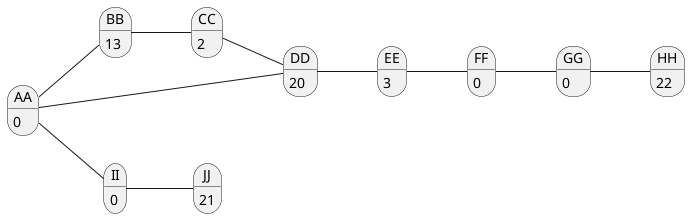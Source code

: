 @startuml Day16_example

left to right direction
skinparam roundCorner 30

object AA { 
    0
}
object BB { 
    13
}
object CC { 
    2
}
object DD { 
    20
}
object EE { 
    3
}
object FF { 
    0
}
object GG { 
    0
}
object HH { 
    22
}
object II { 
    0
}
object JJ { 
    21
}

AA -- BB
AA -- DD
AA -- II
BB -- CC
CC -- DD
DD -- EE
EE -- FF
FF -- GG
GG -- HH
II -- JJ

@enduml